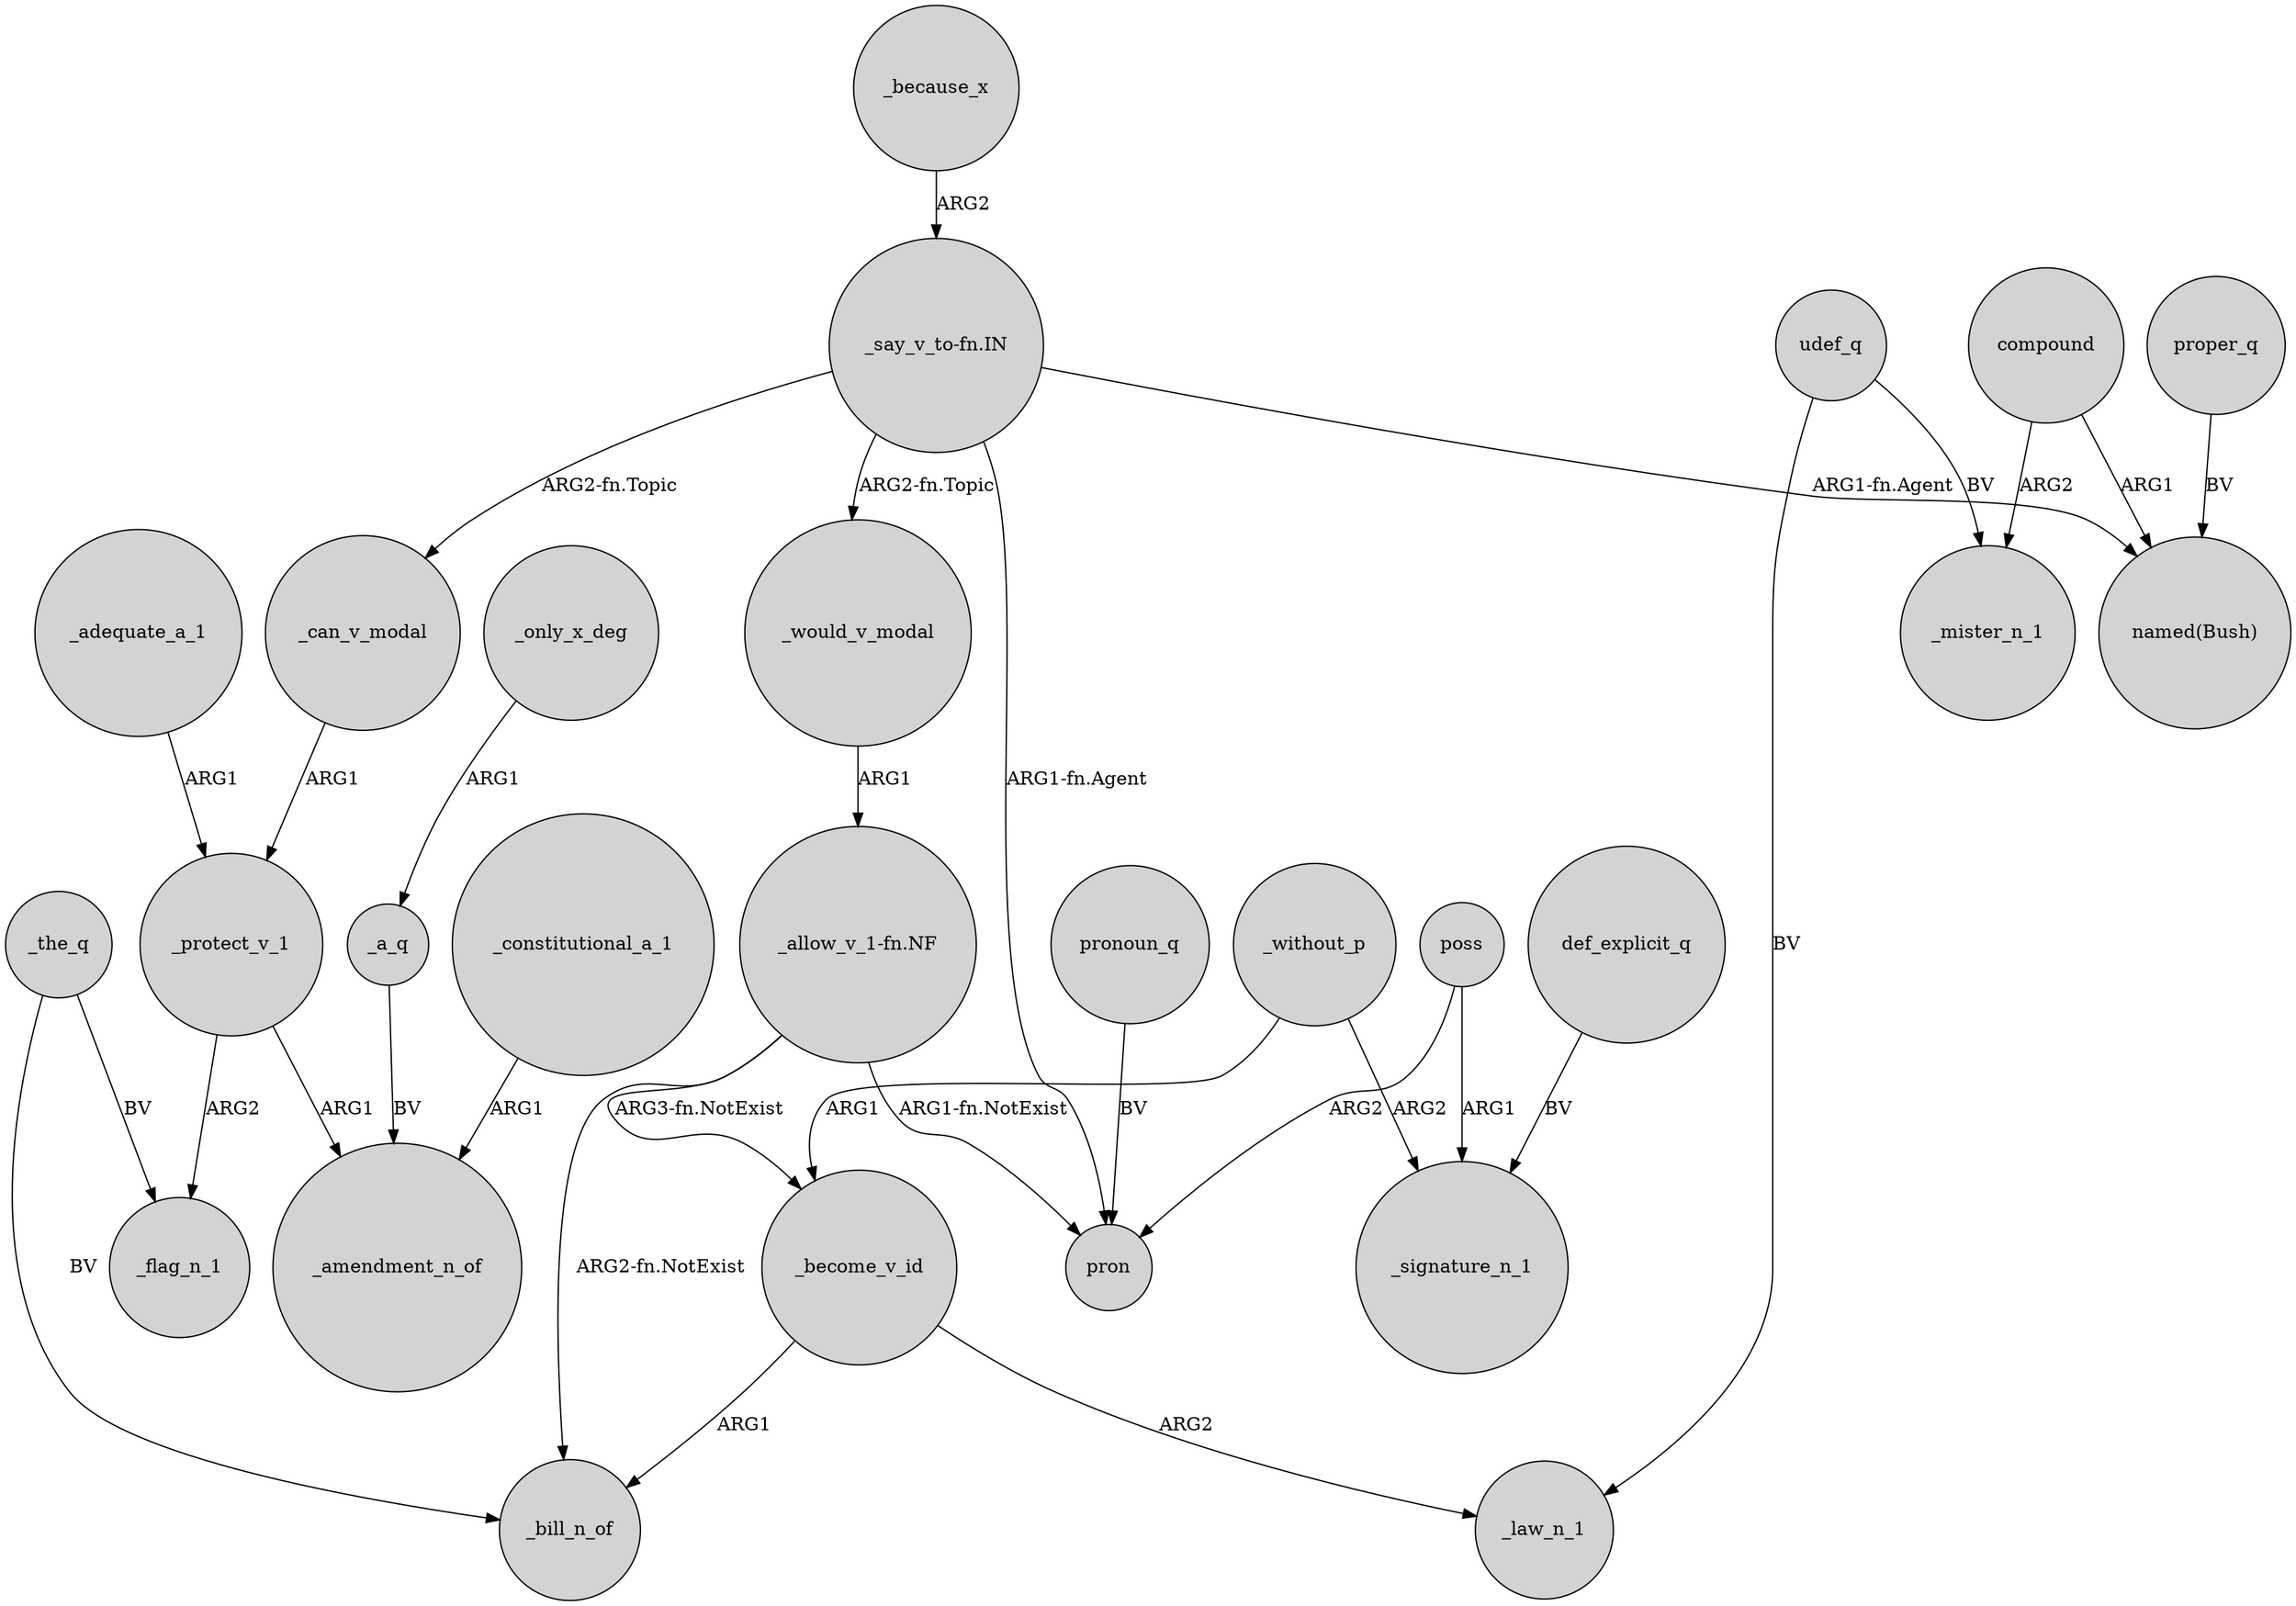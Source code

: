 digraph {
	node [shape=circle style=filled]
	"_say_v_to-fn.IN" -> _would_v_modal [label="ARG2-fn.Topic"]
	_the_q -> _bill_n_of [label=BV]
	"_allow_v_1-fn.NF" -> pron [label="ARG1-fn.NotExist"]
	_without_p -> _become_v_id [label=ARG1]
	poss -> pron [label=ARG2]
	_a_q -> _amendment_n_of [label=BV]
	"_allow_v_1-fn.NF" -> _become_v_id [label="ARG3-fn.NotExist"]
	_without_p -> _signature_n_1 [label=ARG2]
	compound -> _mister_n_1 [label=ARG2]
	_can_v_modal -> _protect_v_1 [label=ARG1]
	udef_q -> _mister_n_1 [label=BV]
	_would_v_modal -> "_allow_v_1-fn.NF" [label=ARG1]
	_become_v_id -> _law_n_1 [label=ARG2]
	udef_q -> _law_n_1 [label=BV]
	_protect_v_1 -> _flag_n_1 [label=ARG2]
	pronoun_q -> pron [label=BV]
	def_explicit_q -> _signature_n_1 [label=BV]
	proper_q -> "named(Bush)" [label=BV]
	_only_x_deg -> _a_q [label=ARG1]
	poss -> _signature_n_1 [label=ARG1]
	_become_v_id -> _bill_n_of [label=ARG1]
	"_say_v_to-fn.IN" -> pron [label="ARG1-fn.Agent"]
	_adequate_a_1 -> _protect_v_1 [label=ARG1]
	_constitutional_a_1 -> _amendment_n_of [label=ARG1]
	_protect_v_1 -> _amendment_n_of [label=ARG1]
	"_say_v_to-fn.IN" -> "named(Bush)" [label="ARG1-fn.Agent"]
	"_allow_v_1-fn.NF" -> _bill_n_of [label="ARG2-fn.NotExist"]
	_because_x -> "_say_v_to-fn.IN" [label=ARG2]
	"_say_v_to-fn.IN" -> _can_v_modal [label="ARG2-fn.Topic"]
	_the_q -> _flag_n_1 [label=BV]
	compound -> "named(Bush)" [label=ARG1]
}
